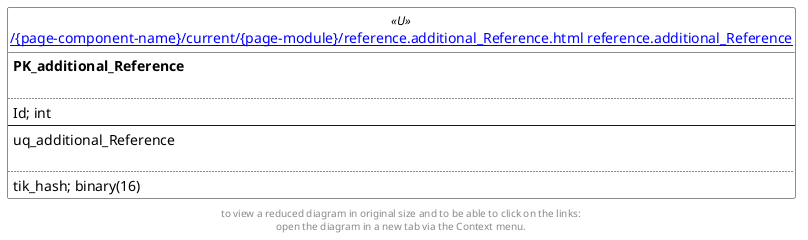 @startuml
left to right direction
'top to bottom direction
hide circle
'avoide "." issues:
set namespaceSeparator none


skinparam class {
  BackgroundColor White
  BackgroundColor<<FN>> Yellow
  BackgroundColor<<FS>> Yellow
  BackgroundColor<<FT>> LightGray
  BackgroundColor<<IF>> Yellow
  BackgroundColor<<IS>> Yellow
  BackgroundColor<<P>> Aqua
  BackgroundColor<<PC>> Aqua
  BackgroundColor<<SN>> Yellow
  BackgroundColor<<SO>> SlateBlue
  BackgroundColor<<TF>> LightGray
  BackgroundColor<<TR>> Tomato
  BackgroundColor<<U>> White
  BackgroundColor<<V>> WhiteSmoke
  BackgroundColor<<X>> Aqua
}


entity "[[{site-url}/{page-component-name}/current/{page-module}/reference.additional_Reference.html reference.additional_Reference]]" as reference.additional_Reference << U >> {
**PK_additional_Reference**

..
Id; int
--
uq_additional_Reference

..
tik_hash; binary(16)
}


footer
to view a reduced diagram in original size and to be able to click on the links:
open the diagram in a new tab via the Context menu.
end footer

@enduml

